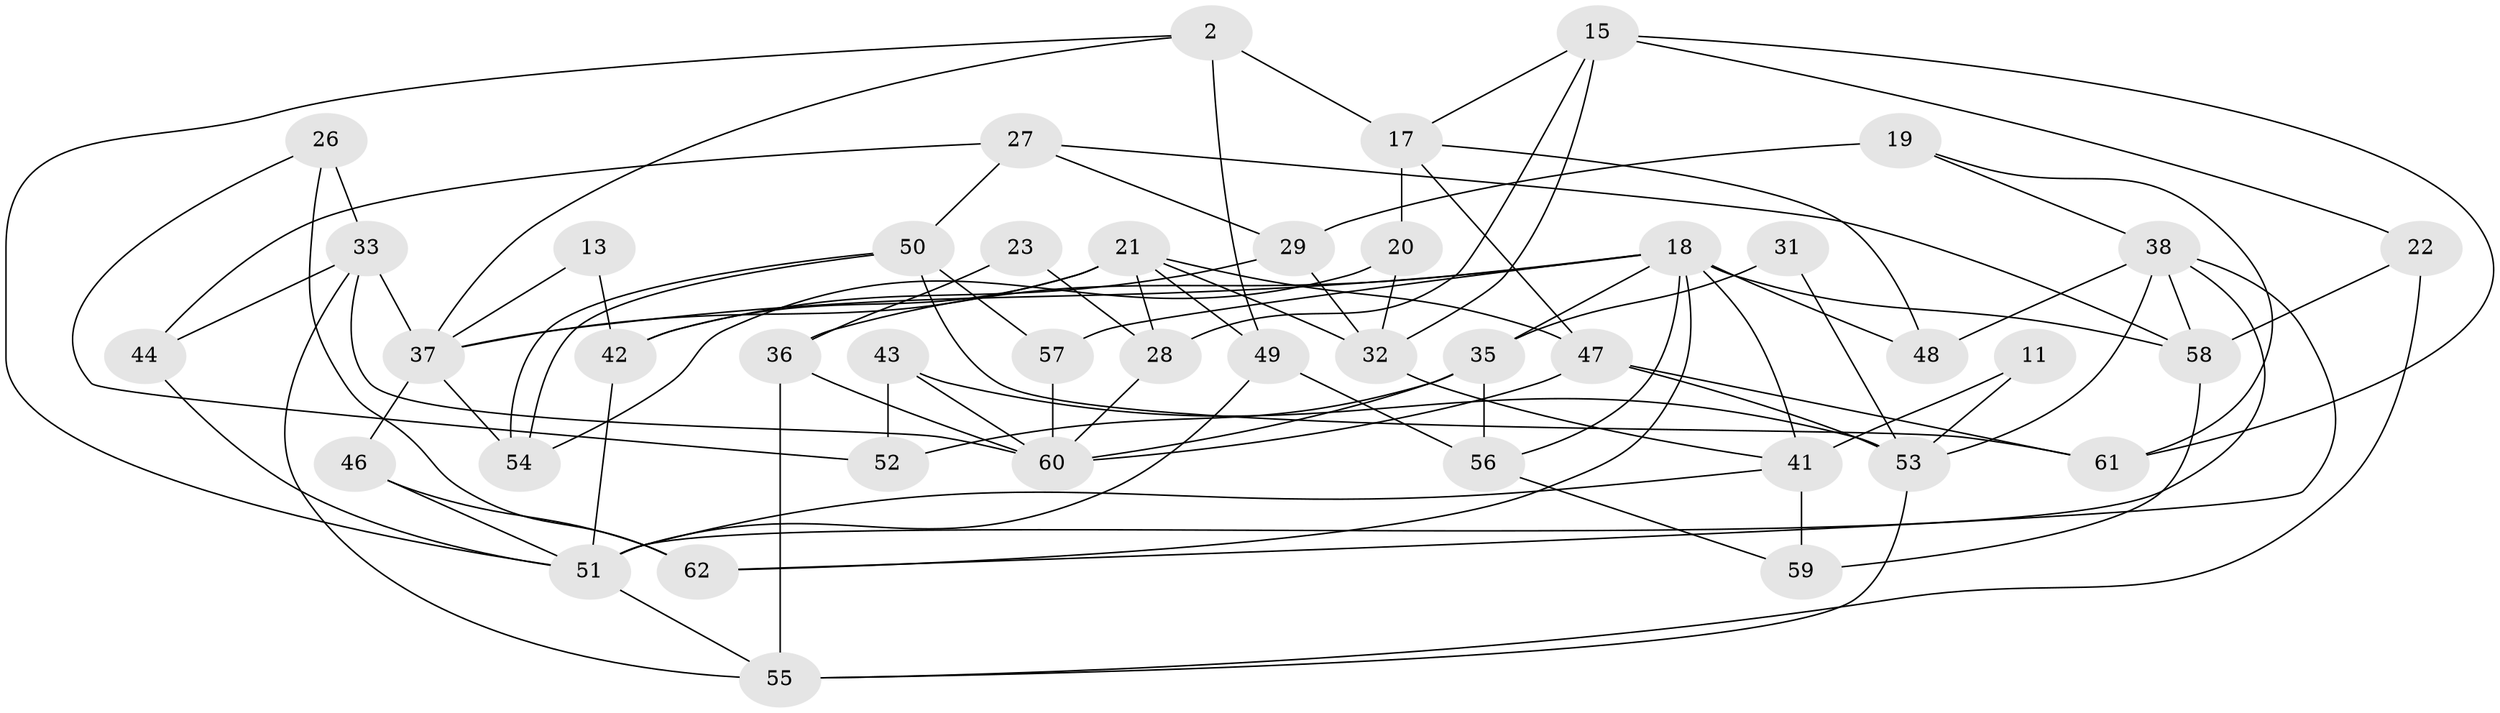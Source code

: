 // original degree distribution, {3: 0.25806451612903225, 6: 0.08064516129032258, 4: 0.4032258064516129, 5: 0.14516129032258066, 7: 0.016129032258064516, 2: 0.08064516129032258, 8: 0.016129032258064516}
// Generated by graph-tools (version 1.1) at 2025/53/03/04/25 21:53:11]
// undirected, 43 vertices, 92 edges
graph export_dot {
graph [start="1"]
  node [color=gray90,style=filled];
  2;
  11;
  13;
  15 [super="+9"];
  17 [super="+6"];
  18 [super="+16+10"];
  19 [super="+1"];
  20;
  21;
  22;
  23;
  26;
  27;
  28;
  29;
  31;
  32 [super="+5"];
  33 [super="+25"];
  35 [super="+8"];
  36 [super="+12"];
  37 [super="+30"];
  38;
  41 [super="+7"];
  42;
  43;
  44;
  46;
  47;
  48;
  49 [super="+39"];
  50;
  51 [super="+3"];
  52;
  53 [super="+40"];
  54;
  55;
  56 [super="+4"];
  57;
  58 [super="+34"];
  59;
  60 [super="+14"];
  61;
  62 [super="+45"];
  2 -- 37;
  2 -- 51;
  2 -- 17 [weight=2];
  2 -- 49 [weight=2];
  11 -- 53;
  11 -- 41;
  13 -- 42;
  13 -- 37;
  15 -- 28;
  15 -- 61;
  15 -- 32;
  15 -- 17;
  15 -- 22;
  17 -- 20;
  17 -- 48;
  17 -- 47;
  18 -- 36 [weight=2];
  18 -- 48;
  18 -- 56;
  18 -- 41;
  18 -- 58;
  18 -- 35 [weight=2];
  18 -- 37;
  18 -- 57;
  18 -- 62;
  19 -- 61;
  19 -- 29 [weight=2];
  19 -- 38;
  20 -- 54;
  20 -- 32;
  21 -- 37;
  21 -- 28;
  21 -- 42;
  21 -- 47;
  21 -- 49;
  21 -- 32;
  22 -- 58;
  22 -- 55;
  23 -- 28;
  23 -- 36;
  26 -- 33 [weight=2];
  26 -- 52;
  26 -- 62;
  27 -- 50;
  27 -- 29;
  27 -- 44;
  27 -- 58;
  28 -- 60;
  29 -- 42;
  29 -- 32;
  31 -- 35;
  31 -- 53;
  32 -- 41;
  33 -- 44;
  33 -- 55;
  33 -- 37;
  33 -- 60;
  35 -- 60;
  35 -- 52;
  35 -- 56;
  36 -- 60;
  36 -- 55 [weight=2];
  37 -- 54 [weight=2];
  37 -- 46;
  38 -- 48;
  38 -- 58 [weight=2];
  38 -- 53 [weight=2];
  38 -- 62;
  38 -- 51;
  41 -- 51;
  41 -- 59;
  42 -- 51;
  43 -- 60;
  43 -- 52;
  43 -- 53;
  44 -- 51;
  46 -- 51;
  46 -- 62 [weight=2];
  47 -- 53;
  47 -- 61;
  47 -- 60;
  49 -- 56 [weight=2];
  49 -- 51;
  50 -- 61;
  50 -- 54;
  50 -- 54;
  50 -- 57;
  51 -- 55;
  53 -- 55;
  56 -- 59;
  57 -- 60;
  58 -- 59;
}
